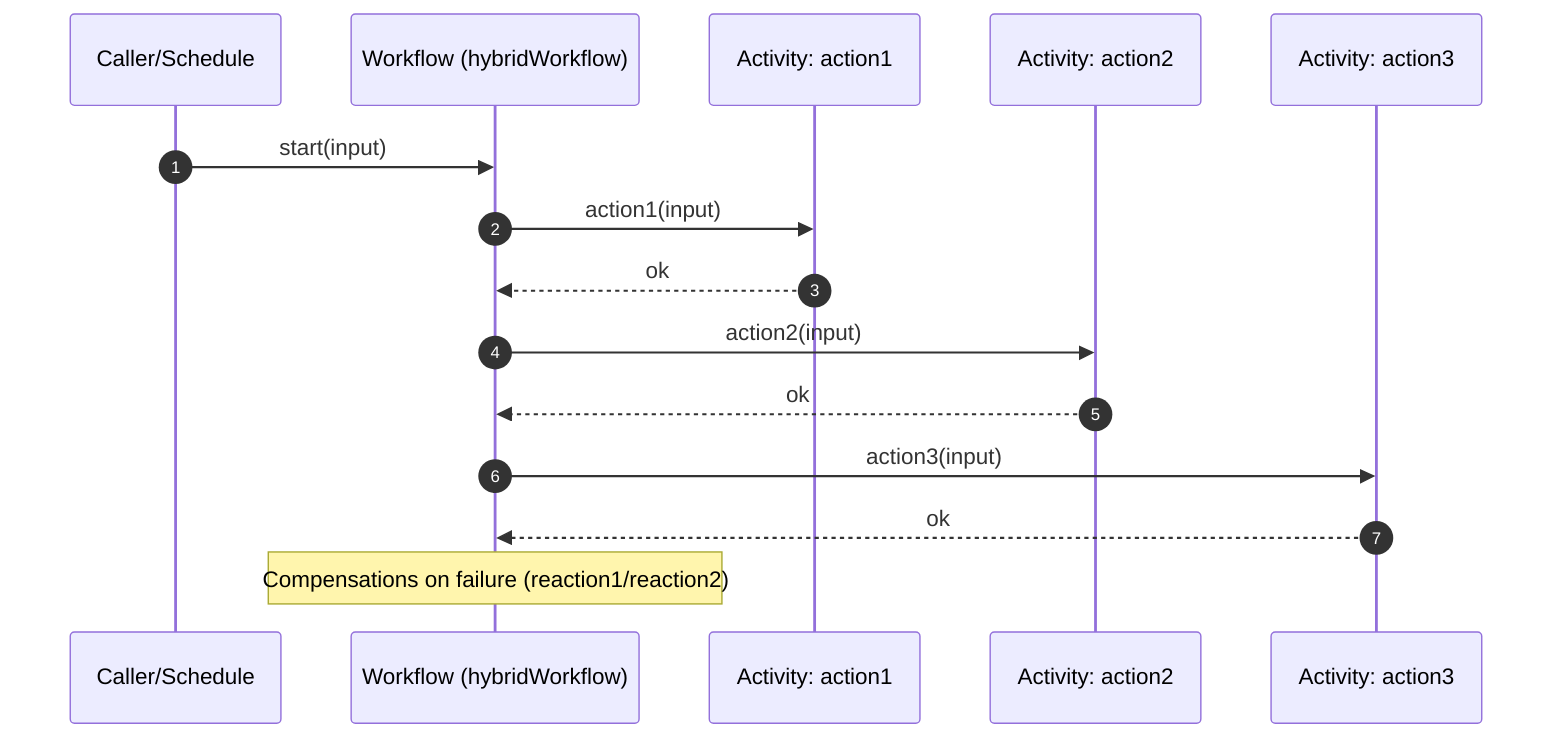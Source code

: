 sequenceDiagram
  autonumber
  participant C as Caller/Schedule
  participant W as Workflow (hybridWorkflow)
  participant A1 as Activity: action1
  participant A2 as Activity: action2
  participant A3 as Activity: action3
  C->>W: start(input)
  W->>A1: action1(input)
  A1-->>W: ok
  W->>A2: action2(input)
  A2-->>W: ok
  W->>A3: action3(input)
  A3-->>W: ok
  Note over W: Compensations on failure (reaction1/reaction2)